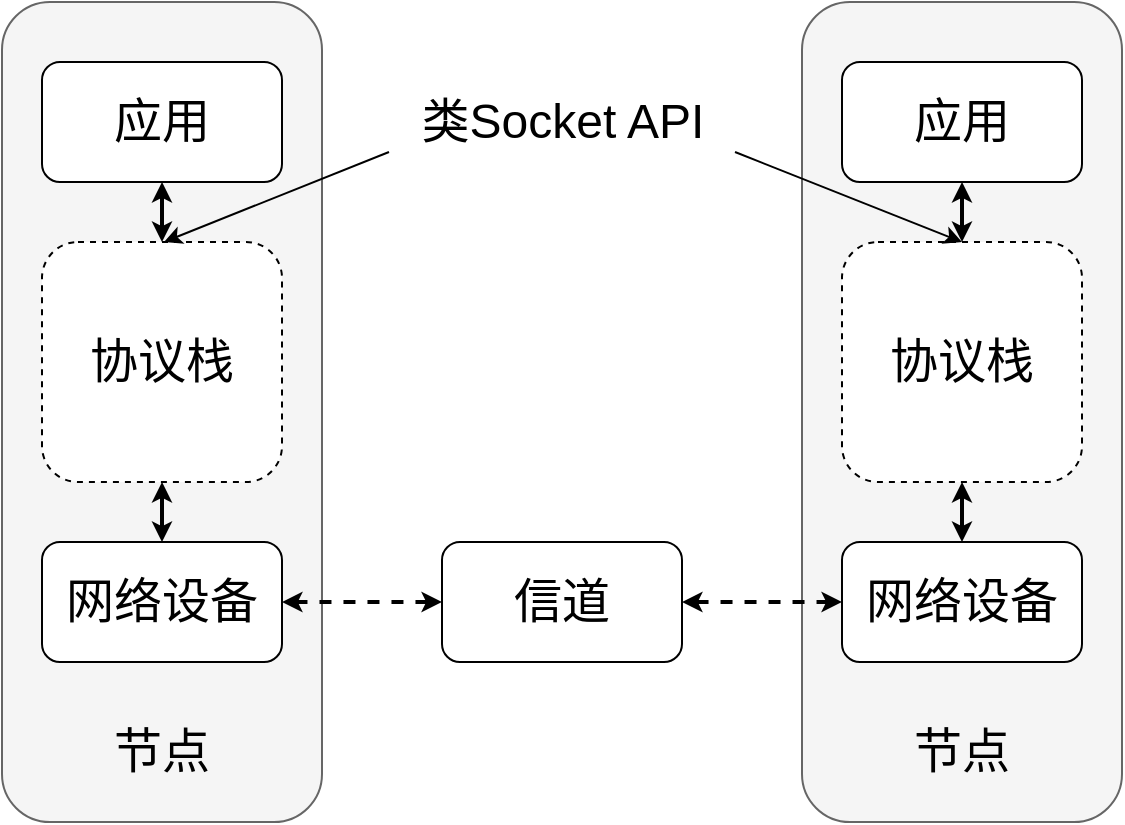 <mxfile version="21.1.4" type="github">
  <diagram name="Page-1" id="LGVPh05ZBT1nGibNOVN7">
    <mxGraphModel dx="1001" dy="415" grid="0" gridSize="10" guides="1" tooltips="1" connect="1" arrows="1" fold="1" page="0" pageScale="1" pageWidth="827" pageHeight="1169" math="0" shadow="0">
      <root>
        <mxCell id="0" />
        <mxCell id="1" parent="0" />
        <mxCell id="ETbA9mEnri0oae91W18B-1" value="" style="rounded=1;whiteSpace=wrap;html=1;fillColor=#f5f5f5;fontColor=#333333;strokeColor=#666666;" vertex="1" parent="1">
          <mxGeometry x="180" y="50" width="160" height="410" as="geometry" />
        </mxCell>
        <mxCell id="ETbA9mEnri0oae91W18B-23" style="edgeStyle=orthogonalEdgeStyle;rounded=0;orthogonalLoop=1;jettySize=auto;html=1;exitX=0.5;exitY=1;exitDx=0;exitDy=0;entryX=0.5;entryY=0;entryDx=0;entryDy=0;strokeWidth=2;startArrow=classic;startFill=1;endSize=4;startSize=4;" edge="1" parent="1" source="ETbA9mEnri0oae91W18B-2" target="ETbA9mEnri0oae91W18B-4">
          <mxGeometry relative="1" as="geometry" />
        </mxCell>
        <mxCell id="ETbA9mEnri0oae91W18B-2" value="" style="rounded=1;whiteSpace=wrap;html=1;" vertex="1" parent="1">
          <mxGeometry x="200" y="80" width="120" height="60" as="geometry" />
        </mxCell>
        <mxCell id="ETbA9mEnri0oae91W18B-20" style="edgeStyle=orthogonalEdgeStyle;rounded=0;orthogonalLoop=1;jettySize=auto;html=1;exitX=1;exitY=0.5;exitDx=0;exitDy=0;entryX=0;entryY=0.5;entryDx=0;entryDy=0;startArrow=classic;startFill=1;strokeWidth=2;endSize=4;startSize=4;dashed=1;" edge="1" parent="1" source="ETbA9mEnri0oae91W18B-3" target="ETbA9mEnri0oae91W18B-9">
          <mxGeometry relative="1" as="geometry" />
        </mxCell>
        <mxCell id="ETbA9mEnri0oae91W18B-3" value="" style="rounded=1;whiteSpace=wrap;html=1;" vertex="1" parent="1">
          <mxGeometry x="200" y="320" width="120" height="60" as="geometry" />
        </mxCell>
        <mxCell id="ETbA9mEnri0oae91W18B-24" style="edgeStyle=orthogonalEdgeStyle;rounded=0;orthogonalLoop=1;jettySize=auto;html=1;exitX=0.5;exitY=1;exitDx=0;exitDy=0;entryX=0.5;entryY=0;entryDx=0;entryDy=0;startArrow=classic;startFill=1;strokeWidth=2;endSize=4;startSize=4;" edge="1" parent="1" source="ETbA9mEnri0oae91W18B-4" target="ETbA9mEnri0oae91W18B-3">
          <mxGeometry relative="1" as="geometry" />
        </mxCell>
        <mxCell id="ETbA9mEnri0oae91W18B-4" value="" style="rounded=1;whiteSpace=wrap;html=1;dashed=1;" vertex="1" parent="1">
          <mxGeometry x="200" y="170" width="120" height="120" as="geometry" />
        </mxCell>
        <mxCell id="ETbA9mEnri0oae91W18B-5" value="&lt;font style=&quot;font-size: 24px;&quot;&gt;节点&lt;/font&gt;" style="text;strokeColor=none;align=center;fillColor=none;html=1;verticalAlign=middle;whiteSpace=wrap;rounded=0;fontSize=24;" vertex="1" parent="1">
          <mxGeometry x="215" y="410" width="90" height="30" as="geometry" />
        </mxCell>
        <mxCell id="ETbA9mEnri0oae91W18B-6" value="网络设备" style="text;strokeColor=none;align=center;fillColor=none;html=1;verticalAlign=middle;whiteSpace=wrap;rounded=0;fontSize=24;" vertex="1" parent="1">
          <mxGeometry x="210" y="335" width="100" height="30" as="geometry" />
        </mxCell>
        <mxCell id="ETbA9mEnri0oae91W18B-7" value="&lt;font style=&quot;font-size: 24px;&quot;&gt;协议栈&lt;/font&gt;" style="text;strokeColor=none;align=center;fillColor=none;html=1;verticalAlign=middle;whiteSpace=wrap;rounded=0;fontSize=24;" vertex="1" parent="1">
          <mxGeometry x="215" y="215" width="90" height="30" as="geometry" />
        </mxCell>
        <mxCell id="ETbA9mEnri0oae91W18B-8" value="&lt;font style=&quot;font-size: 24px;&quot;&gt;应用&lt;/font&gt;" style="text;strokeColor=none;align=center;fillColor=none;html=1;verticalAlign=middle;whiteSpace=wrap;rounded=0;fontSize=24;" vertex="1" parent="1">
          <mxGeometry x="215" y="95" width="90" height="30" as="geometry" />
        </mxCell>
        <mxCell id="ETbA9mEnri0oae91W18B-9" value="" style="rounded=1;whiteSpace=wrap;html=1;" vertex="1" parent="1">
          <mxGeometry x="400" y="320" width="120" height="60" as="geometry" />
        </mxCell>
        <mxCell id="ETbA9mEnri0oae91W18B-10" value="&lt;font style=&quot;font-size: 24px;&quot;&gt;信道&lt;/font&gt;" style="text;strokeColor=none;align=center;fillColor=none;html=1;verticalAlign=middle;whiteSpace=wrap;rounded=0;fontSize=24;" vertex="1" parent="1">
          <mxGeometry x="415" y="335" width="90" height="30" as="geometry" />
        </mxCell>
        <mxCell id="ETbA9mEnri0oae91W18B-11" value="" style="rounded=1;whiteSpace=wrap;html=1;fillColor=#f5f5f5;fontColor=#333333;strokeColor=#666666;" vertex="1" parent="1">
          <mxGeometry x="580" y="50" width="160" height="410" as="geometry" />
        </mxCell>
        <mxCell id="ETbA9mEnri0oae91W18B-26" style="edgeStyle=orthogonalEdgeStyle;rounded=0;orthogonalLoop=1;jettySize=auto;html=1;exitX=0.5;exitY=1;exitDx=0;exitDy=0;entryX=0.5;entryY=0;entryDx=0;entryDy=0;strokeWidth=2;startArrow=classic;startFill=1;endSize=4;startSize=4;" edge="1" parent="1" source="ETbA9mEnri0oae91W18B-12" target="ETbA9mEnri0oae91W18B-14">
          <mxGeometry relative="1" as="geometry" />
        </mxCell>
        <mxCell id="ETbA9mEnri0oae91W18B-12" value="" style="rounded=1;whiteSpace=wrap;html=1;" vertex="1" parent="1">
          <mxGeometry x="600" y="80" width="120" height="60" as="geometry" />
        </mxCell>
        <mxCell id="ETbA9mEnri0oae91W18B-22" style="edgeStyle=orthogonalEdgeStyle;rounded=0;orthogonalLoop=1;jettySize=auto;html=1;exitX=0;exitY=0.5;exitDx=0;exitDy=0;entryX=1;entryY=0.5;entryDx=0;entryDy=0;dashed=1;startArrow=classic;startFill=1;strokeWidth=2;endSize=4;startSize=4;" edge="1" parent="1" source="ETbA9mEnri0oae91W18B-13" target="ETbA9mEnri0oae91W18B-9">
          <mxGeometry relative="1" as="geometry" />
        </mxCell>
        <mxCell id="ETbA9mEnri0oae91W18B-13" value="" style="rounded=1;whiteSpace=wrap;html=1;" vertex="1" parent="1">
          <mxGeometry x="600" y="320" width="120" height="60" as="geometry" />
        </mxCell>
        <mxCell id="ETbA9mEnri0oae91W18B-27" style="edgeStyle=orthogonalEdgeStyle;rounded=0;orthogonalLoop=1;jettySize=auto;html=1;exitX=0.5;exitY=1;exitDx=0;exitDy=0;entryX=0.5;entryY=0;entryDx=0;entryDy=0;strokeWidth=2;startArrow=classic;startFill=1;endSize=4;startSize=4;" edge="1" parent="1" source="ETbA9mEnri0oae91W18B-14" target="ETbA9mEnri0oae91W18B-13">
          <mxGeometry relative="1" as="geometry" />
        </mxCell>
        <mxCell id="ETbA9mEnri0oae91W18B-14" value="" style="rounded=1;whiteSpace=wrap;html=1;dashed=1;" vertex="1" parent="1">
          <mxGeometry x="600" y="170" width="120" height="120" as="geometry" />
        </mxCell>
        <mxCell id="ETbA9mEnri0oae91W18B-15" value="&lt;font style=&quot;font-size: 24px;&quot;&gt;节点&lt;/font&gt;" style="text;strokeColor=none;align=center;fillColor=none;html=1;verticalAlign=middle;whiteSpace=wrap;rounded=0;fontSize=24;" vertex="1" parent="1">
          <mxGeometry x="615" y="410" width="90" height="30" as="geometry" />
        </mxCell>
        <mxCell id="ETbA9mEnri0oae91W18B-16" value="网络设备" style="text;strokeColor=none;align=center;fillColor=none;html=1;verticalAlign=middle;whiteSpace=wrap;rounded=0;fontSize=24;" vertex="1" parent="1">
          <mxGeometry x="610" y="335" width="100" height="30" as="geometry" />
        </mxCell>
        <mxCell id="ETbA9mEnri0oae91W18B-17" value="&lt;font style=&quot;font-size: 24px;&quot;&gt;协议栈&lt;/font&gt;" style="text;strokeColor=none;align=center;fillColor=none;html=1;verticalAlign=middle;whiteSpace=wrap;rounded=0;fontSize=24;" vertex="1" parent="1">
          <mxGeometry x="615" y="215" width="90" height="30" as="geometry" />
        </mxCell>
        <mxCell id="ETbA9mEnri0oae91W18B-18" value="&lt;font style=&quot;font-size: 24px;&quot;&gt;应用&lt;/font&gt;" style="text;strokeColor=none;align=center;fillColor=none;html=1;verticalAlign=middle;whiteSpace=wrap;rounded=0;fontSize=24;" vertex="1" parent="1">
          <mxGeometry x="615" y="95" width="90" height="30" as="geometry" />
        </mxCell>
        <mxCell id="ETbA9mEnri0oae91W18B-29" value="&lt;font style=&quot;font-size: 24px;&quot;&gt;类Socket API&lt;/font&gt;" style="text;strokeColor=none;align=center;fillColor=none;html=1;verticalAlign=middle;whiteSpace=wrap;rounded=0;fontSize=24;" vertex="1" parent="1">
          <mxGeometry x="373.5" y="95" width="173" height="30" as="geometry" />
        </mxCell>
        <mxCell id="ETbA9mEnri0oae91W18B-30" value="" style="endArrow=classic;html=1;rounded=0;entryX=0.5;entryY=0;entryDx=0;entryDy=0;exitX=1;exitY=1;exitDx=0;exitDy=0;" edge="1" parent="1" source="ETbA9mEnri0oae91W18B-29" target="ETbA9mEnri0oae91W18B-14">
          <mxGeometry width="50" height="50" relative="1" as="geometry">
            <mxPoint x="541" y="118" as="sourcePoint" />
            <mxPoint x="600" y="157" as="targetPoint" />
          </mxGeometry>
        </mxCell>
        <mxCell id="ETbA9mEnri0oae91W18B-31" value="" style="endArrow=classic;html=1;rounded=0;exitX=0;exitY=1;exitDx=0;exitDy=0;" edge="1" parent="1" source="ETbA9mEnri0oae91W18B-29">
          <mxGeometry width="50" height="50" relative="1" as="geometry">
            <mxPoint x="353" y="110" as="sourcePoint" />
            <mxPoint x="261" y="170" as="targetPoint" />
          </mxGeometry>
        </mxCell>
      </root>
    </mxGraphModel>
  </diagram>
</mxfile>
